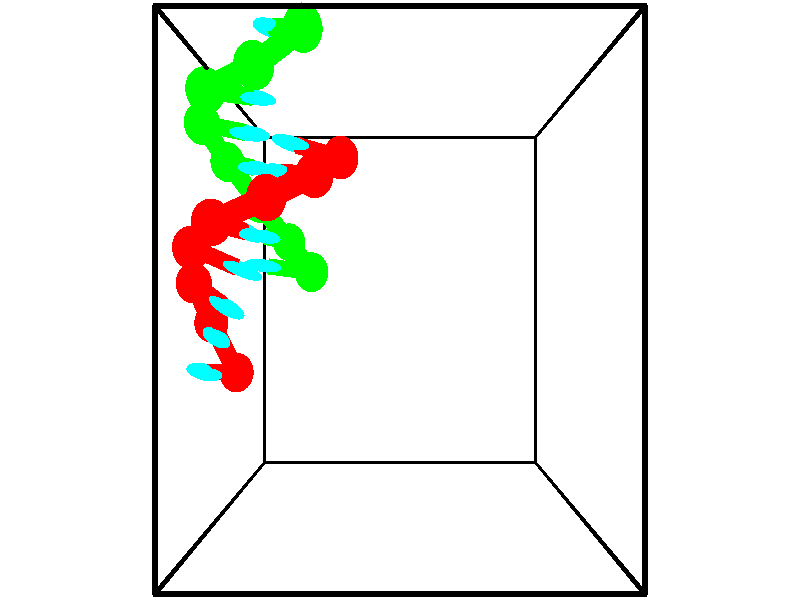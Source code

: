 // switches for output
#declare DRAW_BASES = 1; // possible values are 0, 1; only relevant for DNA ribbons
#declare DRAW_BASES_TYPE = 3; // possible values are 1, 2, 3; only relevant for DNA ribbons
#declare DRAW_FOG = 0; // set to 1 to enable fog

#include "colors.inc"

#include "transforms.inc"
background { rgb <1, 1, 1>}

#default {
   normal{
       ripples 0.25
       frequency 0.20
       turbulence 0.2
       lambda 5
   }
	finish {
		phong 0.1
		phong_size 40.
	}
}

// original window dimensions: 1024x640


// camera settings

camera {
	sky <-0, 1, 0>
	up <-0, 1, 0>
	right 1.6 * <1, 0, 0>
	location <2.5, 2.5, 11.1562>
	look_at <2.5, 2.5, 2.5>
	direction <0, 0, -8.6562>
	angle 67.0682
}


# declare cpy_camera_pos = <2.5, 2.5, 11.1562>;
# if (DRAW_FOG = 1)
fog {
	fog_type 2
	up vnormalize(cpy_camera_pos)
	color rgbt<1,1,1,0.3>
	distance 1e-5
	fog_alt 3e-3
	fog_offset 4
}
# end


// LIGHTS

# declare lum = 6;
global_settings {
	ambient_light rgb lum * <0.05, 0.05, 0.05>
	max_trace_level 15
}# declare cpy_direct_light_amount = 0.25;
light_source
{	1000 * <-1, -1, 1>,
	rgb lum * cpy_direct_light_amount
	parallel
}

light_source
{	1000 * <1, 1, -1>,
	rgb lum * cpy_direct_light_amount
	parallel
}

// strand 0

// nucleotide -1

// particle -1
sphere {
	<0.002941, 1.573616, 1.919012> 0.250000
	pigment { color rgbt <1,0,0,0> }
	no_shadow
}
cylinder {
	<-0.161560, 1.614235, 2.281351>,  <-0.260261, 1.638606, 2.498755>, 0.100000
	pigment { color rgbt <1,0,0,0> }
	no_shadow
}
cylinder {
	<-0.161560, 1.614235, 2.281351>,  <0.002941, 1.573616, 1.919012>, 0.100000
	pigment { color rgbt <1,0,0,0> }
	no_shadow
}

// particle -1
sphere {
	<-0.161560, 1.614235, 2.281351> 0.100000
	pigment { color rgbt <1,0,0,0> }
	no_shadow
}
sphere {
	0, 1
	scale<0.080000,0.200000,0.300000>
	matrix <0.372401, 0.925773, 0.065289,
		-0.831979, 0.364189, -0.418542,
		-0.411252, 0.101546, 0.905848,
		-0.284936, 1.644699, 2.553105>
	pigment { color rgbt <0,1,1,0> }
	no_shadow
}
cylinder {
	<-0.388980, 2.209203, 1.905264>,  <0.002941, 1.573616, 1.919012>, 0.130000
	pigment { color rgbt <1,0,0,0> }
	no_shadow
}

// nucleotide -1

// particle -1
sphere {
	<-0.388980, 2.209203, 1.905264> 0.250000
	pigment { color rgbt <1,0,0,0> }
	no_shadow
}
cylinder {
	<-0.236122, 2.120064, 2.263996>,  <-0.144407, 2.066581, 2.479235>, 0.100000
	pigment { color rgbt <1,0,0,0> }
	no_shadow
}
cylinder {
	<-0.236122, 2.120064, 2.263996>,  <-0.388980, 2.209203, 1.905264>, 0.100000
	pigment { color rgbt <1,0,0,0> }
	no_shadow
}

// particle -1
sphere {
	<-0.236122, 2.120064, 2.263996> 0.100000
	pigment { color rgbt <1,0,0,0> }
	no_shadow
}
sphere {
	0, 1
	scale<0.080000,0.200000,0.300000>
	matrix <0.407052, 0.911858, 0.053134,
		-0.829623, 0.344752, 0.439172,
		0.382145, -0.222847, 0.896830,
		-0.121479, 2.053210, 2.533045>
	pigment { color rgbt <0,1,1,0> }
	no_shadow
}
cylinder {
	<-0.512771, 2.707095, 2.334722>,  <-0.388980, 2.209203, 1.905264>, 0.130000
	pigment { color rgbt <1,0,0,0> }
	no_shadow
}

// nucleotide -1

// particle -1
sphere {
	<-0.512771, 2.707095, 2.334722> 0.250000
	pigment { color rgbt <1,0,0,0> }
	no_shadow
}
cylinder {
	<-0.189777, 2.541290, 2.502603>,  <0.004019, 2.441807, 2.603331>, 0.100000
	pigment { color rgbt <1,0,0,0> }
	no_shadow
}
cylinder {
	<-0.189777, 2.541290, 2.502603>,  <-0.512771, 2.707095, 2.334722>, 0.100000
	pigment { color rgbt <1,0,0,0> }
	no_shadow
}

// particle -1
sphere {
	<-0.189777, 2.541290, 2.502603> 0.100000
	pigment { color rgbt <1,0,0,0> }
	no_shadow
}
sphere {
	0, 1
	scale<0.080000,0.200000,0.300000>
	matrix <0.388945, 0.909049, 0.149501,
		-0.443500, 0.042522, 0.895265,
		0.807483, -0.414513, 0.419702,
		0.052468, 2.416936, 2.628513>
	pigment { color rgbt <0,1,1,0> }
	no_shadow
}
cylinder {
	<-0.344255, 3.093299, 2.920712>,  <-0.512771, 2.707095, 2.334722>, 0.130000
	pigment { color rgbt <1,0,0,0> }
	no_shadow
}

// nucleotide -1

// particle -1
sphere {
	<-0.344255, 3.093299, 2.920712> 0.250000
	pigment { color rgbt <1,0,0,0> }
	no_shadow
}
cylinder {
	<0.015972, 2.958244, 2.811183>,  <0.232108, 2.877211, 2.745466>, 0.100000
	pigment { color rgbt <1,0,0,0> }
	no_shadow
}
cylinder {
	<0.015972, 2.958244, 2.811183>,  <-0.344255, 3.093299, 2.920712>, 0.100000
	pigment { color rgbt <1,0,0,0> }
	no_shadow
}

// particle -1
sphere {
	<0.015972, 2.958244, 2.811183> 0.100000
	pigment { color rgbt <1,0,0,0> }
	no_shadow
}
sphere {
	0, 1
	scale<0.080000,0.200000,0.300000>
	matrix <0.382091, 0.915193, 0.128168,
		0.207325, -0.220049, 0.953202,
		0.900568, -0.337638, -0.273821,
		0.286143, 2.856953, 2.729037>
	pigment { color rgbt <0,1,1,0> }
	no_shadow
}
cylinder {
	<0.092508, 3.327114, 3.445155>,  <-0.344255, 3.093299, 2.920712>, 0.130000
	pigment { color rgbt <1,0,0,0> }
	no_shadow
}

// nucleotide -1

// particle -1
sphere {
	<0.092508, 3.327114, 3.445155> 0.250000
	pigment { color rgbt <1,0,0,0> }
	no_shadow
}
cylinder {
	<0.256844, 3.303284, 3.081251>,  <0.355445, 3.288985, 2.862909>, 0.100000
	pigment { color rgbt <1,0,0,0> }
	no_shadow
}
cylinder {
	<0.256844, 3.303284, 3.081251>,  <0.092508, 3.327114, 3.445155>, 0.100000
	pigment { color rgbt <1,0,0,0> }
	no_shadow
}

// particle -1
sphere {
	<0.256844, 3.303284, 3.081251> 0.100000
	pigment { color rgbt <1,0,0,0> }
	no_shadow
}
sphere {
	0, 1
	scale<0.080000,0.200000,0.300000>
	matrix <0.477620, 0.864039, 0.159107,
		0.776589, -0.499887, 0.383436,
		0.410840, -0.059576, -0.909759,
		0.380095, 3.285411, 2.808323>
	pigment { color rgbt <0,1,1,0> }
	no_shadow
}
cylinder {
	<0.801794, 3.583302, 3.487185>,  <0.092508, 3.327114, 3.445155>, 0.130000
	pigment { color rgbt <1,0,0,0> }
	no_shadow
}

// nucleotide -1

// particle -1
sphere {
	<0.801794, 3.583302, 3.487185> 0.250000
	pigment { color rgbt <1,0,0,0> }
	no_shadow
}
cylinder {
	<0.697113, 3.617760, 3.102666>,  <0.634305, 3.638435, 2.871955>, 0.100000
	pigment { color rgbt <1,0,0,0> }
	no_shadow
}
cylinder {
	<0.697113, 3.617760, 3.102666>,  <0.801794, 3.583302, 3.487185>, 0.100000
	pigment { color rgbt <1,0,0,0> }
	no_shadow
}

// particle -1
sphere {
	<0.697113, 3.617760, 3.102666> 0.100000
	pigment { color rgbt <1,0,0,0> }
	no_shadow
}
sphere {
	0, 1
	scale<0.080000,0.200000,0.300000>
	matrix <0.339698, 0.940499, -0.008197,
		0.903392, -0.328696, -0.275394,
		-0.261702, 0.086145, -0.961296,
		0.618602, 3.643603, 2.814277>
	pigment { color rgbt <0,1,1,0> }
	no_shadow
}
cylinder {
	<1.374542, 3.870183, 3.207124>,  <0.801794, 3.583302, 3.487185>, 0.130000
	pigment { color rgbt <1,0,0,0> }
	no_shadow
}

// nucleotide -1

// particle -1
sphere {
	<1.374542, 3.870183, 3.207124> 0.250000
	pigment { color rgbt <1,0,0,0> }
	no_shadow
}
cylinder {
	<1.064831, 3.930244, 2.961214>,  <0.879004, 3.966282, 2.813668>, 0.100000
	pigment { color rgbt <1,0,0,0> }
	no_shadow
}
cylinder {
	<1.064831, 3.930244, 2.961214>,  <1.374542, 3.870183, 3.207124>, 0.100000
	pigment { color rgbt <1,0,0,0> }
	no_shadow
}

// particle -1
sphere {
	<1.064831, 3.930244, 2.961214> 0.100000
	pigment { color rgbt <1,0,0,0> }
	no_shadow
}
sphere {
	0, 1
	scale<0.080000,0.200000,0.300000>
	matrix <0.250953, 0.964650, -0.080453,
		0.580962, -0.216572, -0.784589,
		-0.774278, 0.150155, -0.614774,
		0.832548, 3.975291, 2.776782>
	pigment { color rgbt <0,1,1,0> }
	no_shadow
}
cylinder {
	<1.665807, 4.166565, 2.671796>,  <1.374542, 3.870183, 3.207124>, 0.130000
	pigment { color rgbt <1,0,0,0> }
	no_shadow
}

// nucleotide -1

// particle -1
sphere {
	<1.665807, 4.166565, 2.671796> 0.250000
	pigment { color rgbt <1,0,0,0> }
	no_shadow
}
cylinder {
	<1.276955, 4.260040, 2.664291>,  <1.043643, 4.316125, 2.659789>, 0.100000
	pigment { color rgbt <1,0,0,0> }
	no_shadow
}
cylinder {
	<1.276955, 4.260040, 2.664291>,  <1.665807, 4.166565, 2.671796>, 0.100000
	pigment { color rgbt <1,0,0,0> }
	no_shadow
}

// particle -1
sphere {
	<1.276955, 4.260040, 2.664291> 0.100000
	pigment { color rgbt <1,0,0,0> }
	no_shadow
}
sphere {
	0, 1
	scale<0.080000,0.200000,0.300000>
	matrix <0.234365, 0.970731, -0.052481,
		0.005948, -0.055415, -0.998446,
		-0.972131, 0.233688, -0.018761,
		0.985315, 4.330147, 2.658663>
	pigment { color rgbt <0,1,1,0> }
	no_shadow
}
// strand 1

// nucleotide -1

// particle -1
sphere {
	<1.263593, 5.385256, 3.474440> 0.250000
	pigment { color rgbt <0,1,0,0> }
	no_shadow
}
cylinder {
	<0.971413, 5.480957, 3.218565>,  <0.796105, 5.538378, 3.065040>, 0.100000
	pigment { color rgbt <0,1,0,0> }
	no_shadow
}
cylinder {
	<0.971413, 5.480957, 3.218565>,  <1.263593, 5.385256, 3.474440>, 0.100000
	pigment { color rgbt <0,1,0,0> }
	no_shadow
}

// particle -1
sphere {
	<0.971413, 5.480957, 3.218565> 0.100000
	pigment { color rgbt <0,1,0,0> }
	no_shadow
}
sphere {
	0, 1
	scale<0.080000,0.200000,0.300000>
	matrix <-0.282305, -0.958642, -0.036185,
		-0.621889, 0.154156, 0.767782,
		-0.730450, 0.239252, -0.639688,
		0.752278, 5.552732, 3.026659>
	pigment { color rgbt <0,1,1,0> }
	no_shadow
}
cylinder {
	<0.668411, 4.950452, 3.593347>,  <1.263593, 5.385256, 3.474440>, 0.130000
	pigment { color rgbt <0,1,0,0> }
	no_shadow
}

// nucleotide -1

// particle -1
sphere {
	<0.668411, 4.950452, 3.593347> 0.250000
	pigment { color rgbt <0,1,0,0> }
	no_shadow
}
cylinder {
	<0.609581, 5.078072, 3.218844>,  <0.574283, 5.154644, 2.994142>, 0.100000
	pigment { color rgbt <0,1,0,0> }
	no_shadow
}
cylinder {
	<0.609581, 5.078072, 3.218844>,  <0.668411, 4.950452, 3.593347>, 0.100000
	pigment { color rgbt <0,1,0,0> }
	no_shadow
}

// particle -1
sphere {
	<0.609581, 5.078072, 3.218844> 0.100000
	pigment { color rgbt <0,1,0,0> }
	no_shadow
}
sphere {
	0, 1
	scale<0.080000,0.200000,0.300000>
	matrix <-0.331851, -0.907604, -0.257156,
		-0.931796, 0.272877, 0.239362,
		-0.147074, 0.319049, -0.936256,
		0.565459, 5.173787, 2.937967>
	pigment { color rgbt <0,1,1,0> }
	no_shadow
}
cylinder {
	<-0.066500, 4.804483, 3.197600>,  <0.668411, 4.950452, 3.593347>, 0.130000
	pigment { color rgbt <0,1,0,0> }
	no_shadow
}

// nucleotide -1

// particle -1
sphere {
	<-0.066500, 4.804483, 3.197600> 0.250000
	pigment { color rgbt <0,1,0,0> }
	no_shadow
}
cylinder {
	<0.252541, 4.827393, 2.957416>,  <0.443965, 4.841138, 2.813305>, 0.100000
	pigment { color rgbt <0,1,0,0> }
	no_shadow
}
cylinder {
	<0.252541, 4.827393, 2.957416>,  <-0.066500, 4.804483, 3.197600>, 0.100000
	pigment { color rgbt <0,1,0,0> }
	no_shadow
}

// particle -1
sphere {
	<0.252541, 4.827393, 2.957416> 0.100000
	pigment { color rgbt <0,1,0,0> }
	no_shadow
}
sphere {
	0, 1
	scale<0.080000,0.200000,0.300000>
	matrix <-0.209429, -0.907257, -0.364724,
		-0.565662, 0.416658, -0.711634,
		0.797600, 0.057274, -0.600461,
		0.491821, 4.844575, 2.777278>
	pigment { color rgbt <0,1,1,0> }
	no_shadow
}
cylinder {
	<-0.333841, 4.604841, 2.506542>,  <-0.066500, 4.804483, 3.197600>, 0.130000
	pigment { color rgbt <0,1,0,0> }
	no_shadow
}

// nucleotide -1

// particle -1
sphere {
	<-0.333841, 4.604841, 2.506542> 0.250000
	pigment { color rgbt <0,1,0,0> }
	no_shadow
}
cylinder {
	<0.057968, 4.532318, 2.541554>,  <0.293054, 4.488804, 2.562561>, 0.100000
	pigment { color rgbt <0,1,0,0> }
	no_shadow
}
cylinder {
	<0.057968, 4.532318, 2.541554>,  <-0.333841, 4.604841, 2.506542>, 0.100000
	pigment { color rgbt <0,1,0,0> }
	no_shadow
}

// particle -1
sphere {
	<0.057968, 4.532318, 2.541554> 0.100000
	pigment { color rgbt <0,1,0,0> }
	no_shadow
}
sphere {
	0, 1
	scale<0.080000,0.200000,0.300000>
	matrix <-0.131413, -0.905142, -0.404288,
		0.152527, 0.384507, -0.910434,
		0.979523, -0.181308, 0.087529,
		0.351825, 4.477926, 2.567813>
	pigment { color rgbt <0,1,1,0> }
	no_shadow
}
cylinder {
	<-0.134859, 4.255773, 1.933528>,  <-0.333841, 4.604841, 2.506542>, 0.130000
	pigment { color rgbt <0,1,0,0> }
	no_shadow
}

// nucleotide -1

// particle -1
sphere {
	<-0.134859, 4.255773, 1.933528> 0.250000
	pigment { color rgbt <0,1,0,0> }
	no_shadow
}
cylinder {
	<0.162132, 4.167198, 2.186413>,  <0.340327, 4.114053, 2.338144>, 0.100000
	pigment { color rgbt <0,1,0,0> }
	no_shadow
}
cylinder {
	<0.162132, 4.167198, 2.186413>,  <-0.134859, 4.255773, 1.933528>, 0.100000
	pigment { color rgbt <0,1,0,0> }
	no_shadow
}

// particle -1
sphere {
	<0.162132, 4.167198, 2.186413> 0.100000
	pigment { color rgbt <0,1,0,0> }
	no_shadow
}
sphere {
	0, 1
	scale<0.080000,0.200000,0.300000>
	matrix <-0.015601, -0.949243, -0.314156,
		0.669689, 0.223391, -0.708247,
		0.742478, -0.221436, 0.632212,
		0.384876, 4.100767, 2.376077>
	pigment { color rgbt <0,1,1,0> }
	no_shadow
}
cylinder {
	<0.263308, 3.773410, 1.578255>,  <-0.134859, 4.255773, 1.933528>, 0.130000
	pigment { color rgbt <0,1,0,0> }
	no_shadow
}

// nucleotide -1

// particle -1
sphere {
	<0.263308, 3.773410, 1.578255> 0.250000
	pigment { color rgbt <0,1,0,0> }
	no_shadow
}
cylinder {
	<0.367020, 3.731148, 1.962257>,  <0.429247, 3.705790, 2.192659>, 0.100000
	pigment { color rgbt <0,1,0,0> }
	no_shadow
}
cylinder {
	<0.367020, 3.731148, 1.962257>,  <0.263308, 3.773410, 1.578255>, 0.100000
	pigment { color rgbt <0,1,0,0> }
	no_shadow
}

// particle -1
sphere {
	<0.367020, 3.731148, 1.962257> 0.100000
	pigment { color rgbt <0,1,0,0> }
	no_shadow
}
sphere {
	0, 1
	scale<0.080000,0.200000,0.300000>
	matrix <-0.126920, -0.989105, -0.074581,
		0.957427, -0.102507, -0.269864,
		0.259279, -0.105657, 0.960006,
		0.444803, 3.699451, 2.250259>
	pigment { color rgbt <0,1,1,0> }
	no_shadow
}
cylinder {
	<0.744905, 3.261247, 1.592041>,  <0.263308, 3.773410, 1.578255>, 0.130000
	pigment { color rgbt <0,1,0,0> }
	no_shadow
}

// nucleotide -1

// particle -1
sphere {
	<0.744905, 3.261247, 1.592041> 0.250000
	pigment { color rgbt <0,1,0,0> }
	no_shadow
}
cylinder {
	<0.605927, 3.271034, 1.966993>,  <0.522540, 3.276906, 2.191965>, 0.100000
	pigment { color rgbt <0,1,0,0> }
	no_shadow
}
cylinder {
	<0.605927, 3.271034, 1.966993>,  <0.744905, 3.261247, 1.592041>, 0.100000
	pigment { color rgbt <0,1,0,0> }
	no_shadow
}

// particle -1
sphere {
	<0.605927, 3.271034, 1.966993> 0.100000
	pigment { color rgbt <0,1,0,0> }
	no_shadow
}
sphere {
	0, 1
	scale<0.080000,0.200000,0.300000>
	matrix <-0.123146, -0.992192, -0.019746,
		0.929579, -0.122295, 0.347746,
		-0.347446, 0.024468, 0.937381,
		0.501693, 3.278375, 2.248208>
	pigment { color rgbt <0,1,1,0> }
	no_shadow
}
cylinder {
	<1.168984, 2.848437, 2.078746>,  <0.744905, 3.261247, 1.592041>, 0.130000
	pigment { color rgbt <0,1,0,0> }
	no_shadow
}

// nucleotide -1

// particle -1
sphere {
	<1.168984, 2.848437, 2.078746> 0.250000
	pigment { color rgbt <0,1,0,0> }
	no_shadow
}
cylinder {
	<0.773117, 2.891769, 2.116320>,  <0.535597, 2.917769, 2.138865>, 0.100000
	pigment { color rgbt <0,1,0,0> }
	no_shadow
}
cylinder {
	<0.773117, 2.891769, 2.116320>,  <1.168984, 2.848437, 2.078746>, 0.100000
	pigment { color rgbt <0,1,0,0> }
	no_shadow
}

// particle -1
sphere {
	<0.773117, 2.891769, 2.116320> 0.100000
	pigment { color rgbt <0,1,0,0> }
	no_shadow
}
sphere {
	0, 1
	scale<0.080000,0.200000,0.300000>
	matrix <-0.109771, -0.993904, -0.010296,
		0.092248, -0.020502, 0.995525,
		-0.989667, 0.108330, 0.093937,
		0.476217, 2.924268, 2.144501>
	pigment { color rgbt <0,1,1,0> }
	no_shadow
}
// box output
cylinder {
	<0.000000, 0.000000, 0.000000>,  <5.000000, 0.000000, 0.000000>, 0.025000
	pigment { color rgbt <0,0,0,0> }
	no_shadow
}
cylinder {
	<0.000000, 0.000000, 0.000000>,  <0.000000, 5.000000, 0.000000>, 0.025000
	pigment { color rgbt <0,0,0,0> }
	no_shadow
}
cylinder {
	<0.000000, 0.000000, 0.000000>,  <0.000000, 0.000000, 5.000000>, 0.025000
	pigment { color rgbt <0,0,0,0> }
	no_shadow
}
cylinder {
	<5.000000, 5.000000, 5.000000>,  <0.000000, 5.000000, 5.000000>, 0.025000
	pigment { color rgbt <0,0,0,0> }
	no_shadow
}
cylinder {
	<5.000000, 5.000000, 5.000000>,  <5.000000, 0.000000, 5.000000>, 0.025000
	pigment { color rgbt <0,0,0,0> }
	no_shadow
}
cylinder {
	<5.000000, 5.000000, 5.000000>,  <5.000000, 5.000000, 0.000000>, 0.025000
	pigment { color rgbt <0,0,0,0> }
	no_shadow
}
cylinder {
	<0.000000, 0.000000, 5.000000>,  <0.000000, 5.000000, 5.000000>, 0.025000
	pigment { color rgbt <0,0,0,0> }
	no_shadow
}
cylinder {
	<0.000000, 0.000000, 5.000000>,  <5.000000, 0.000000, 5.000000>, 0.025000
	pigment { color rgbt <0,0,0,0> }
	no_shadow
}
cylinder {
	<5.000000, 5.000000, 0.000000>,  <0.000000, 5.000000, 0.000000>, 0.025000
	pigment { color rgbt <0,0,0,0> }
	no_shadow
}
cylinder {
	<5.000000, 5.000000, 0.000000>,  <5.000000, 0.000000, 0.000000>, 0.025000
	pigment { color rgbt <0,0,0,0> }
	no_shadow
}
cylinder {
	<5.000000, 0.000000, 5.000000>,  <5.000000, 0.000000, 0.000000>, 0.025000
	pigment { color rgbt <0,0,0,0> }
	no_shadow
}
cylinder {
	<0.000000, 5.000000, 0.000000>,  <0.000000, 5.000000, 5.000000>, 0.025000
	pigment { color rgbt <0,0,0,0> }
	no_shadow
}
// end of box output
